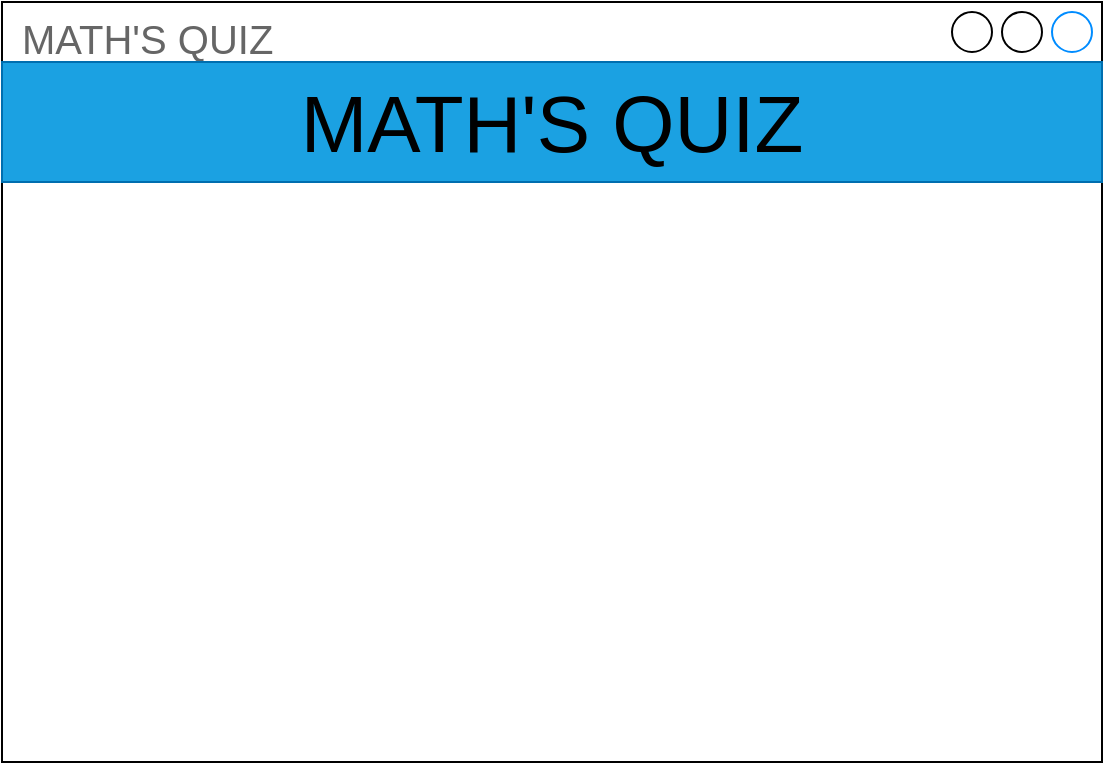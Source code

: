 <mxfile version="13.1.14" type="github">
  <diagram id="ELy54gUj_svtiCcX6ysn" name="Page-1">
    <mxGraphModel dx="1422" dy="794" grid="1" gridSize="10" guides="1" tooltips="1" connect="1" arrows="1" fold="1" page="1" pageScale="1" pageWidth="850" pageHeight="1100" math="0" shadow="0">
      <root>
        <mxCell id="0" />
        <mxCell id="1" parent="0" />
        <mxCell id="Jawda8FWdXlC7AJymwt9-5" value="MATH&#39;S QUIZ" style="strokeWidth=1;shadow=0;dashed=0;align=center;html=1;shape=mxgraph.mockup.containers.window;align=left;verticalAlign=top;spacingLeft=8;strokeColor2=#008cff;strokeColor3=#c4c4c4;fontColor=#666666;mainText=;fontSize=20;labelBackgroundColor=none;" vertex="1" parent="1">
          <mxGeometry x="150" y="220" width="550" height="380" as="geometry" />
        </mxCell>
        <mxCell id="Jawda8FWdXlC7AJymwt9-6" value="MATH&#39;S QUIZ" style="rounded=0;whiteSpace=wrap;html=1;fontSize=40;fillColor=#1ba1e2;strokeColor=#006EAF;fontColor=#000000;" vertex="1" parent="1">
          <mxGeometry x="150" y="250" width="550" height="60" as="geometry" />
        </mxCell>
      </root>
    </mxGraphModel>
  </diagram>
</mxfile>
